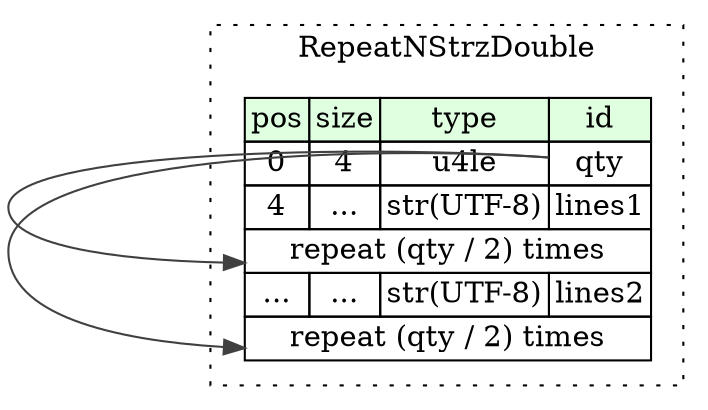 digraph {
	rankdir=LR;
	node [shape=plaintext];
	subgraph cluster__repeat_n_strz_double {
		label="RepeatNStrzDouble";
		graph[style=dotted];

		repeat_n_strz_double__seq [label=<<TABLE BORDER="0" CELLBORDER="1" CELLSPACING="0">
			<TR><TD BGCOLOR="#E0FFE0">pos</TD><TD BGCOLOR="#E0FFE0">size</TD><TD BGCOLOR="#E0FFE0">type</TD><TD BGCOLOR="#E0FFE0">id</TD></TR>
			<TR><TD PORT="qty_pos">0</TD><TD PORT="qty_size">4</TD><TD>u4le</TD><TD PORT="qty_type">qty</TD></TR>
			<TR><TD PORT="lines1_pos">4</TD><TD PORT="lines1_size">...</TD><TD>str(UTF-8)</TD><TD PORT="lines1_type">lines1</TD></TR>
			<TR><TD COLSPAN="4" PORT="lines1__repeat">repeat (qty / 2) times</TD></TR>
			<TR><TD PORT="lines2_pos">...</TD><TD PORT="lines2_size">...</TD><TD>str(UTF-8)</TD><TD PORT="lines2_type">lines2</TD></TR>
			<TR><TD COLSPAN="4" PORT="lines2__repeat">repeat (qty / 2) times</TD></TR>
		</TABLE>>];
	}
	repeat_n_strz_double__seq:qty_type -> repeat_n_strz_double__seq:lines1__repeat [color="#404040"];
	repeat_n_strz_double__seq:qty_type -> repeat_n_strz_double__seq:lines2__repeat [color="#404040"];
}
